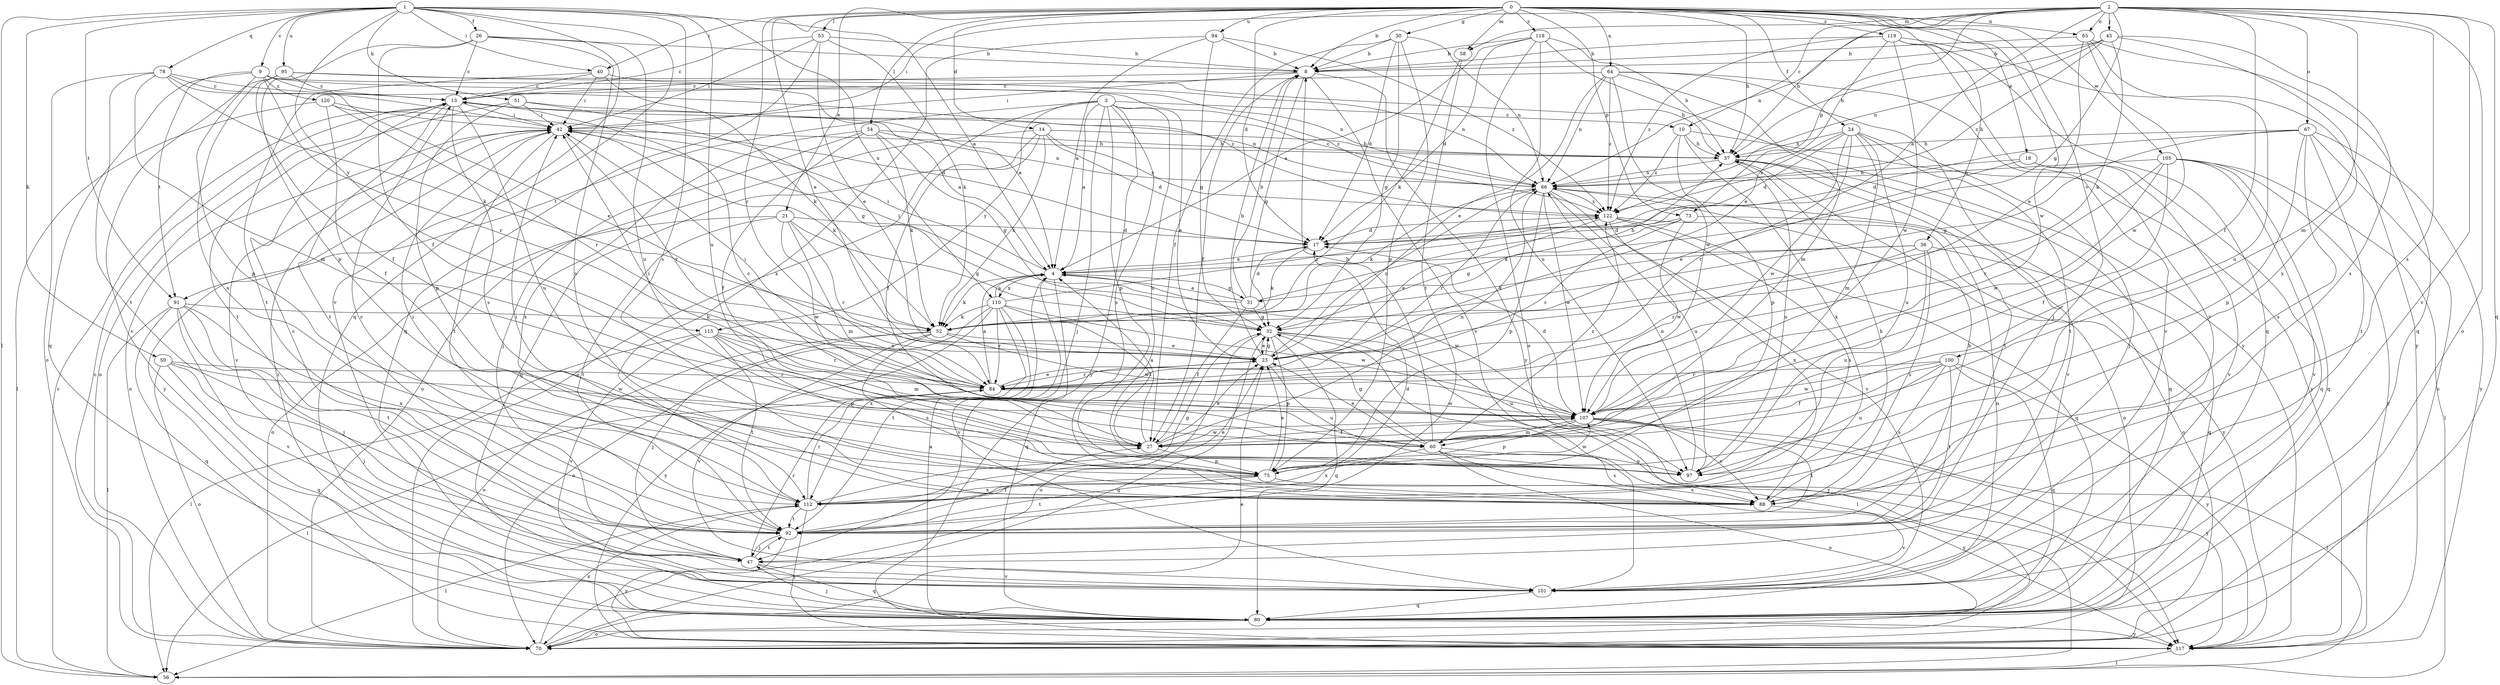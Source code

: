 strict digraph  {
0;
1;
2;
3;
4;
8;
9;
10;
13;
14;
17;
18;
21;
23;
24;
26;
27;
30;
31;
32;
36;
37;
40;
42;
45;
47;
50;
51;
52;
53;
54;
56;
58;
60;
64;
65;
66;
67;
70;
73;
75;
78;
80;
84;
88;
91;
92;
94;
95;
97;
100;
101;
105;
107;
110;
112;
115;
117;
118;
119;
120;
122;
0 -> 8  [label=b];
0 -> 14  [label=d];
0 -> 17  [label=d];
0 -> 18  [label=e];
0 -> 21  [label=e];
0 -> 23  [label=e];
0 -> 24  [label=f];
0 -> 30  [label=g];
0 -> 36  [label=h];
0 -> 37  [label=h];
0 -> 40  [label=i];
0 -> 53  [label=l];
0 -> 54  [label=l];
0 -> 58  [label=m];
0 -> 64  [label=n];
0 -> 65  [label=n];
0 -> 73  [label=p];
0 -> 84  [label=r];
0 -> 94  [label=u];
0 -> 100  [label=v];
0 -> 105  [label=w];
0 -> 107  [label=w];
0 -> 118  [label=z];
0 -> 119  [label=z];
1 -> 4  [label=a];
1 -> 9  [label=c];
1 -> 26  [label=f];
1 -> 40  [label=i];
1 -> 50  [label=k];
1 -> 51  [label=k];
1 -> 56  [label=l];
1 -> 78  [label=q];
1 -> 80  [label=q];
1 -> 88  [label=s];
1 -> 91  [label=t];
1 -> 95  [label=u];
1 -> 97  [label=u];
1 -> 101  [label=v];
1 -> 110  [label=x];
1 -> 115  [label=y];
2 -> 4  [label=a];
2 -> 10  [label=c];
2 -> 27  [label=f];
2 -> 31  [label=g];
2 -> 37  [label=h];
2 -> 42  [label=i];
2 -> 45  [label=j];
2 -> 58  [label=m];
2 -> 60  [label=m];
2 -> 65  [label=n];
2 -> 66  [label=n];
2 -> 67  [label=o];
2 -> 70  [label=o];
2 -> 73  [label=p];
2 -> 80  [label=q];
2 -> 88  [label=s];
2 -> 101  [label=v];
3 -> 4  [label=a];
3 -> 10  [label=c];
3 -> 23  [label=e];
3 -> 47  [label=j];
3 -> 70  [label=o];
3 -> 75  [label=p];
3 -> 88  [label=s];
3 -> 91  [label=t];
3 -> 97  [label=u];
3 -> 115  [label=y];
3 -> 117  [label=y];
4 -> 31  [label=g];
4 -> 42  [label=i];
4 -> 52  [label=k];
4 -> 80  [label=q];
4 -> 101  [label=v];
4 -> 107  [label=w];
4 -> 110  [label=x];
8 -> 13  [label=c];
8 -> 27  [label=f];
8 -> 32  [label=g];
8 -> 42  [label=i];
8 -> 101  [label=v];
8 -> 117  [label=y];
9 -> 23  [label=e];
9 -> 66  [label=n];
9 -> 75  [label=p];
9 -> 80  [label=q];
9 -> 84  [label=r];
9 -> 91  [label=t];
9 -> 120  [label=z];
9 -> 122  [label=z];
10 -> 37  [label=h];
10 -> 75  [label=p];
10 -> 112  [label=x];
10 -> 117  [label=y];
10 -> 122  [label=z];
13 -> 42  [label=i];
13 -> 66  [label=n];
13 -> 70  [label=o];
13 -> 88  [label=s];
13 -> 92  [label=t];
13 -> 97  [label=u];
14 -> 17  [label=d];
14 -> 27  [label=f];
14 -> 37  [label=h];
14 -> 52  [label=k];
14 -> 70  [label=o];
14 -> 80  [label=q];
14 -> 122  [label=z];
17 -> 4  [label=a];
17 -> 52  [label=k];
18 -> 23  [label=e];
18 -> 66  [label=n];
18 -> 80  [label=q];
18 -> 101  [label=v];
21 -> 17  [label=d];
21 -> 32  [label=g];
21 -> 60  [label=m];
21 -> 70  [label=o];
21 -> 84  [label=r];
21 -> 92  [label=t];
21 -> 107  [label=w];
23 -> 8  [label=b];
23 -> 32  [label=g];
23 -> 66  [label=n];
23 -> 84  [label=r];
23 -> 97  [label=u];
24 -> 17  [label=d];
24 -> 37  [label=h];
24 -> 47  [label=j];
24 -> 60  [label=m];
24 -> 84  [label=r];
24 -> 92  [label=t];
24 -> 97  [label=u];
24 -> 107  [label=w];
24 -> 122  [label=z];
26 -> 8  [label=b];
26 -> 13  [label=c];
26 -> 27  [label=f];
26 -> 75  [label=p];
26 -> 88  [label=s];
26 -> 97  [label=u];
27 -> 4  [label=a];
27 -> 23  [label=e];
27 -> 66  [label=n];
27 -> 75  [label=p];
27 -> 107  [label=w];
30 -> 8  [label=b];
30 -> 17  [label=d];
30 -> 27  [label=f];
30 -> 32  [label=g];
30 -> 66  [label=n];
30 -> 75  [label=p];
31 -> 4  [label=a];
31 -> 8  [label=b];
31 -> 17  [label=d];
31 -> 27  [label=f];
31 -> 32  [label=g];
31 -> 37  [label=h];
31 -> 42  [label=i];
32 -> 23  [label=e];
32 -> 56  [label=l];
32 -> 70  [label=o];
32 -> 75  [label=p];
32 -> 80  [label=q];
32 -> 97  [label=u];
32 -> 117  [label=y];
36 -> 4  [label=a];
36 -> 52  [label=k];
36 -> 80  [label=q];
36 -> 84  [label=r];
36 -> 88  [label=s];
36 -> 97  [label=u];
37 -> 66  [label=n];
37 -> 80  [label=q];
37 -> 92  [label=t];
37 -> 97  [label=u];
37 -> 101  [label=v];
40 -> 4  [label=a];
40 -> 13  [label=c];
40 -> 42  [label=i];
40 -> 52  [label=k];
40 -> 92  [label=t];
42 -> 37  [label=h];
42 -> 52  [label=k];
42 -> 70  [label=o];
42 -> 84  [label=r];
42 -> 92  [label=t];
42 -> 101  [label=v];
42 -> 117  [label=y];
45 -> 8  [label=b];
45 -> 37  [label=h];
45 -> 52  [label=k];
45 -> 66  [label=n];
45 -> 88  [label=s];
45 -> 112  [label=x];
45 -> 122  [label=z];
47 -> 13  [label=c];
47 -> 80  [label=q];
47 -> 84  [label=r];
47 -> 92  [label=t];
47 -> 101  [label=v];
50 -> 47  [label=j];
50 -> 70  [label=o];
50 -> 80  [label=q];
50 -> 84  [label=r];
50 -> 107  [label=w];
51 -> 4  [label=a];
51 -> 32  [label=g];
51 -> 42  [label=i];
51 -> 75  [label=p];
51 -> 92  [label=t];
52 -> 23  [label=e];
52 -> 47  [label=j];
52 -> 70  [label=o];
52 -> 88  [label=s];
52 -> 101  [label=v];
52 -> 107  [label=w];
53 -> 8  [label=b];
53 -> 13  [label=c];
53 -> 23  [label=e];
53 -> 42  [label=i];
53 -> 52  [label=k];
53 -> 80  [label=q];
54 -> 27  [label=f];
54 -> 32  [label=g];
54 -> 37  [label=h];
54 -> 47  [label=j];
54 -> 52  [label=k];
54 -> 66  [label=n];
54 -> 112  [label=x];
56 -> 13  [label=c];
58 -> 52  [label=k];
58 -> 92  [label=t];
60 -> 8  [label=b];
60 -> 13  [label=c];
60 -> 23  [label=e];
60 -> 32  [label=g];
60 -> 70  [label=o];
60 -> 88  [label=s];
60 -> 97  [label=u];
60 -> 112  [label=x];
60 -> 117  [label=y];
60 -> 122  [label=z];
64 -> 13  [label=c];
64 -> 23  [label=e];
64 -> 47  [label=j];
64 -> 60  [label=m];
64 -> 66  [label=n];
64 -> 101  [label=v];
64 -> 107  [label=w];
64 -> 122  [label=z];
65 -> 8  [label=b];
65 -> 23  [label=e];
65 -> 80  [label=q];
65 -> 97  [label=u];
65 -> 107  [label=w];
66 -> 13  [label=c];
66 -> 52  [label=k];
66 -> 70  [label=o];
66 -> 75  [label=p];
66 -> 84  [label=r];
66 -> 97  [label=u];
66 -> 101  [label=v];
66 -> 107  [label=w];
66 -> 122  [label=z];
67 -> 17  [label=d];
67 -> 32  [label=g];
67 -> 37  [label=h];
67 -> 70  [label=o];
67 -> 75  [label=p];
67 -> 88  [label=s];
67 -> 92  [label=t];
67 -> 117  [label=y];
70 -> 13  [label=c];
70 -> 23  [label=e];
70 -> 32  [label=g];
70 -> 112  [label=x];
73 -> 17  [label=d];
73 -> 32  [label=g];
73 -> 70  [label=o];
73 -> 84  [label=r];
73 -> 107  [label=w];
75 -> 23  [label=e];
75 -> 88  [label=s];
75 -> 92  [label=t];
75 -> 107  [label=w];
75 -> 112  [label=x];
78 -> 13  [label=c];
78 -> 42  [label=i];
78 -> 52  [label=k];
78 -> 60  [label=m];
78 -> 70  [label=o];
78 -> 92  [label=t];
78 -> 122  [label=z];
80 -> 4  [label=a];
80 -> 42  [label=i];
80 -> 47  [label=j];
80 -> 66  [label=n];
80 -> 70  [label=o];
80 -> 117  [label=y];
84 -> 4  [label=a];
84 -> 23  [label=e];
84 -> 42  [label=i];
84 -> 56  [label=l];
84 -> 107  [label=w];
88 -> 37  [label=h];
88 -> 42  [label=i];
88 -> 101  [label=v];
91 -> 47  [label=j];
91 -> 52  [label=k];
91 -> 56  [label=l];
91 -> 80  [label=q];
91 -> 92  [label=t];
91 -> 101  [label=v];
91 -> 112  [label=x];
92 -> 13  [label=c];
92 -> 17  [label=d];
92 -> 27  [label=f];
92 -> 37  [label=h];
92 -> 47  [label=j];
92 -> 117  [label=y];
94 -> 4  [label=a];
94 -> 8  [label=b];
94 -> 32  [label=g];
94 -> 112  [label=x];
94 -> 122  [label=z];
95 -> 13  [label=c];
95 -> 27  [label=f];
95 -> 37  [label=h];
95 -> 66  [label=n];
95 -> 101  [label=v];
95 -> 112  [label=x];
97 -> 66  [label=n];
100 -> 27  [label=f];
100 -> 80  [label=q];
100 -> 84  [label=r];
100 -> 88  [label=s];
100 -> 92  [label=t];
100 -> 97  [label=u];
100 -> 107  [label=w];
100 -> 117  [label=y];
101 -> 80  [label=q];
105 -> 27  [label=f];
105 -> 56  [label=l];
105 -> 66  [label=n];
105 -> 80  [label=q];
105 -> 84  [label=r];
105 -> 101  [label=v];
105 -> 107  [label=w];
105 -> 117  [label=y];
107 -> 17  [label=d];
107 -> 27  [label=f];
107 -> 42  [label=i];
107 -> 56  [label=l];
107 -> 60  [label=m];
107 -> 75  [label=p];
107 -> 88  [label=s];
107 -> 92  [label=t];
107 -> 117  [label=y];
110 -> 4  [label=a];
110 -> 27  [label=f];
110 -> 52  [label=k];
110 -> 70  [label=o];
110 -> 84  [label=r];
110 -> 92  [label=t];
110 -> 107  [label=w];
110 -> 112  [label=x];
110 -> 117  [label=y];
110 -> 122  [label=z];
112 -> 23  [label=e];
112 -> 32  [label=g];
112 -> 42  [label=i];
112 -> 56  [label=l];
112 -> 84  [label=r];
112 -> 92  [label=t];
112 -> 117  [label=y];
115 -> 23  [label=e];
115 -> 56  [label=l];
115 -> 60  [label=m];
115 -> 75  [label=p];
115 -> 84  [label=r];
115 -> 92  [label=t];
115 -> 101  [label=v];
117 -> 56  [label=l];
118 -> 4  [label=a];
118 -> 8  [label=b];
118 -> 17  [label=d];
118 -> 37  [label=h];
118 -> 70  [label=o];
118 -> 97  [label=u];
118 -> 117  [label=y];
119 -> 8  [label=b];
119 -> 23  [label=e];
119 -> 80  [label=q];
119 -> 101  [label=v];
119 -> 107  [label=w];
119 -> 117  [label=y];
119 -> 122  [label=z];
120 -> 17  [label=d];
120 -> 27  [label=f];
120 -> 42  [label=i];
120 -> 56  [label=l];
120 -> 84  [label=r];
122 -> 17  [label=d];
122 -> 23  [label=e];
122 -> 80  [label=q];
122 -> 88  [label=s];
122 -> 112  [label=x];
122 -> 117  [label=y];
}

